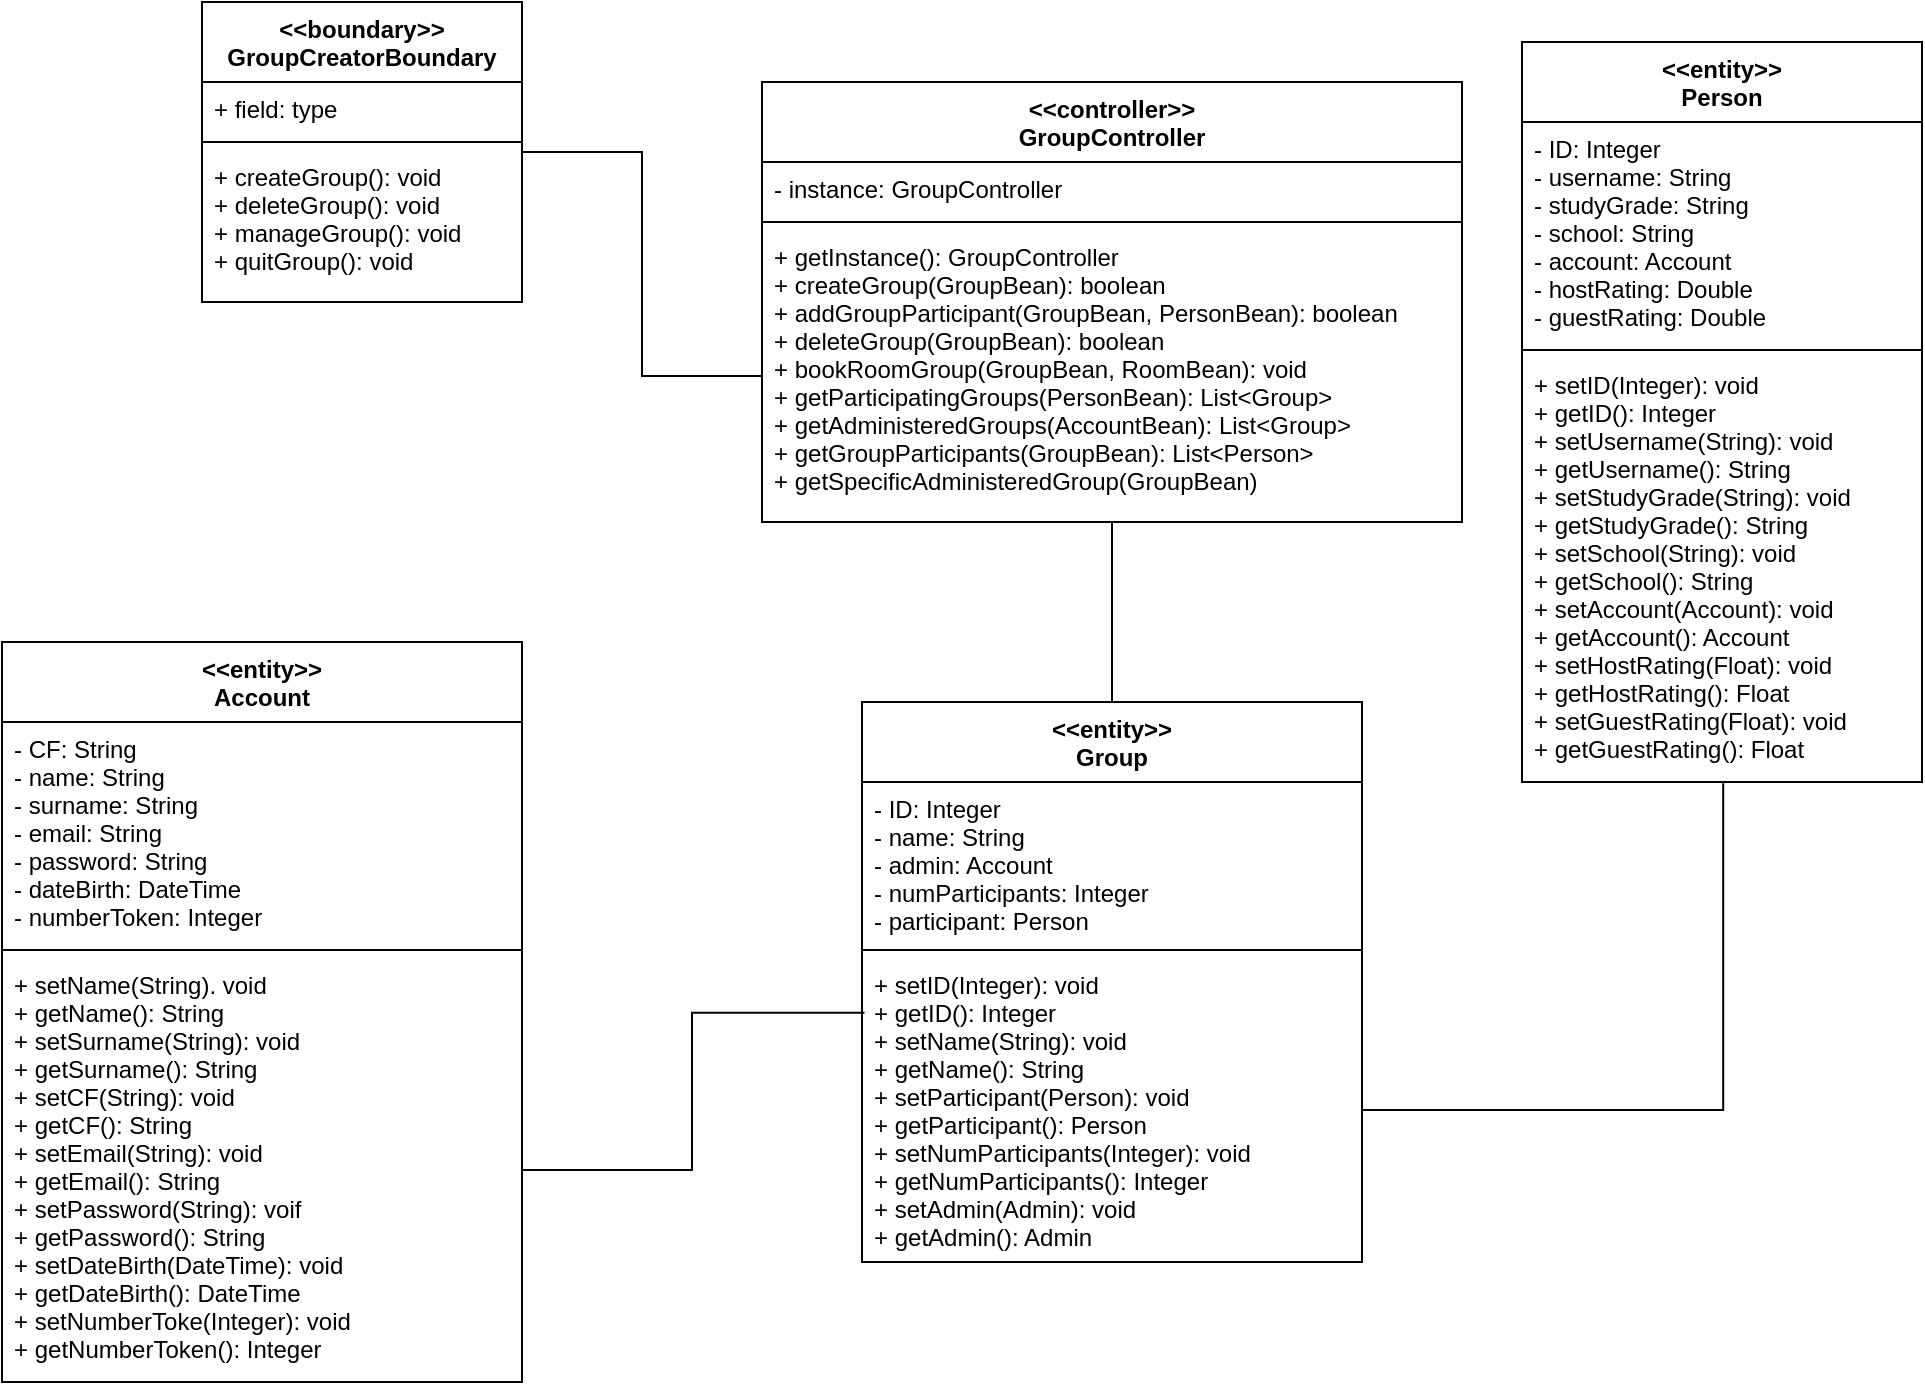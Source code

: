 <mxfile version="14.3.0" type="github">
  <diagram id="Dc7GeFzG-FcH2cuk2T8l" name="Page-1">
    <mxGraphModel dx="1019" dy="530" grid="1" gridSize="10" guides="1" tooltips="1" connect="1" arrows="1" fold="1" page="1" pageScale="1" pageWidth="1169" pageHeight="827" math="0" shadow="0">
      <root>
        <mxCell id="0" />
        <mxCell id="1" parent="0" />
        <mxCell id="KNe1kGgE7iX2gPEPeiJ8-18" style="edgeStyle=orthogonalEdgeStyle;rounded=0;orthogonalLoop=1;jettySize=auto;html=1;entryX=0;entryY=0.5;entryDx=0;entryDy=0;endArrow=none;endFill=0;" parent="1" source="VWFVPysKA0NNUxh5vGem-9" target="KNe1kGgE7iX2gPEPeiJ8-16" edge="1">
          <mxGeometry relative="1" as="geometry" />
        </mxCell>
        <mxCell id="VWFVPysKA0NNUxh5vGem-9" value="&lt;&lt;boundary&gt;&gt;&#xa;GroupCreatorBoundary" style="swimlane;fontStyle=1;align=center;verticalAlign=top;childLayout=stackLayout;horizontal=1;startSize=40;horizontalStack=0;resizeParent=1;resizeParentMax=0;resizeLast=0;collapsible=1;marginBottom=0;" parent="1" vertex="1">
          <mxGeometry x="120" y="40" width="160" height="150" as="geometry" />
        </mxCell>
        <mxCell id="VWFVPysKA0NNUxh5vGem-10" value="+ field: type" style="text;strokeColor=none;fillColor=none;align=left;verticalAlign=top;spacingLeft=4;spacingRight=4;overflow=hidden;rotatable=0;points=[[0,0.5],[1,0.5]];portConstraint=eastwest;" parent="VWFVPysKA0NNUxh5vGem-9" vertex="1">
          <mxGeometry y="40" width="160" height="26" as="geometry" />
        </mxCell>
        <mxCell id="VWFVPysKA0NNUxh5vGem-11" value="" style="line;strokeWidth=1;fillColor=none;align=left;verticalAlign=middle;spacingTop=-1;spacingLeft=3;spacingRight=3;rotatable=0;labelPosition=right;points=[];portConstraint=eastwest;" parent="VWFVPysKA0NNUxh5vGem-9" vertex="1">
          <mxGeometry y="66" width="160" height="8" as="geometry" />
        </mxCell>
        <mxCell id="VWFVPysKA0NNUxh5vGem-12" value="+ createGroup(): void&#xa;+ deleteGroup(): void&#xa;+ manageGroup(): void&#xa;+ quitGroup(): void" style="text;strokeColor=none;fillColor=none;align=left;verticalAlign=top;spacingLeft=4;spacingRight=4;overflow=hidden;rotatable=0;points=[[0,0.5],[1,0.5]];portConstraint=eastwest;" parent="VWFVPysKA0NNUxh5vGem-9" vertex="1">
          <mxGeometry y="74" width="160" height="76" as="geometry" />
        </mxCell>
        <mxCell id="rdVfTWeEJSaxkg9jLC8A-6" style="edgeStyle=orthogonalEdgeStyle;rounded=0;orthogonalLoop=1;jettySize=auto;html=1;exitX=0.503;exitY=1.003;exitDx=0;exitDy=0;endArrow=none;endFill=0;entryX=1;entryY=0.5;entryDx=0;entryDy=0;exitPerimeter=0;" parent="1" source="KNe1kGgE7iX2gPEPeiJ8-4" target="KNe1kGgE7iX2gPEPeiJ8-12" edge="1">
          <mxGeometry relative="1" as="geometry">
            <mxPoint x="880" y="440" as="sourcePoint" />
            <mxPoint x="710" y="559" as="targetPoint" />
          </mxGeometry>
        </mxCell>
        <mxCell id="W2uzoLhWWSiFI7DyZBiJ-17" style="edgeStyle=orthogonalEdgeStyle;rounded=0;orthogonalLoop=1;jettySize=auto;html=1;entryX=0.005;entryY=0.18;entryDx=0;entryDy=0;entryPerimeter=0;endArrow=none;endFill=0;" parent="1" source="KNe1kGgE7iX2gPEPeiJ8-8" target="KNe1kGgE7iX2gPEPeiJ8-12" edge="1">
          <mxGeometry relative="1" as="geometry">
            <mxPoint x="330" y="624.0" as="sourcePoint" />
            <mxPoint x="460.5" y="542.074" as="targetPoint" />
          </mxGeometry>
        </mxCell>
        <mxCell id="KNe1kGgE7iX2gPEPeiJ8-1" value="&lt;&lt;entity&gt;&gt;&#xa;Person" style="swimlane;fontStyle=1;align=center;verticalAlign=top;childLayout=stackLayout;horizontal=1;startSize=40;horizontalStack=0;resizeParent=1;resizeParentMax=0;resizeLast=0;collapsible=1;marginBottom=0;" parent="1" vertex="1">
          <mxGeometry x="780" y="60" width="200" height="370" as="geometry" />
        </mxCell>
        <mxCell id="KNe1kGgE7iX2gPEPeiJ8-2" value="- ID: Integer&#xa;- username: String&#xa;- studyGrade: String&#xa;- school: String&#xa;- account: Account&#xa;- hostRating: Double&#xa;- guestRating: Double" style="text;strokeColor=none;fillColor=none;align=left;verticalAlign=top;spacingLeft=4;spacingRight=4;overflow=hidden;rotatable=0;points=[[0,0.5],[1,0.5]];portConstraint=eastwest;" parent="KNe1kGgE7iX2gPEPeiJ8-1" vertex="1">
          <mxGeometry y="40" width="200" height="110" as="geometry" />
        </mxCell>
        <mxCell id="KNe1kGgE7iX2gPEPeiJ8-3" value="" style="line;strokeWidth=1;fillColor=none;align=left;verticalAlign=middle;spacingTop=-1;spacingLeft=3;spacingRight=3;rotatable=0;labelPosition=right;points=[];portConstraint=eastwest;" parent="KNe1kGgE7iX2gPEPeiJ8-1" vertex="1">
          <mxGeometry y="150" width="200" height="8" as="geometry" />
        </mxCell>
        <mxCell id="KNe1kGgE7iX2gPEPeiJ8-4" value="+ setID(Integer): void&#xa;+ getID(): Integer&#xa;+ setUsername(String): void&#xa;+ getUsername(): String&#xa;+ setStudyGrade(String): void&#xa;+ getStudyGrade(): String&#xa;+ setSchool(String): void&#xa;+ getSchool(): String&#xa;+ setAccount(Account): void&#xa;+ getAccount(): Account&#xa;+ setHostRating(Float): void&#xa;+ getHostRating(): Float&#xa;+ setGuestRating(Float): void&#xa;+ getGuestRating(): Float" style="text;strokeColor=none;fillColor=none;align=left;verticalAlign=top;spacingLeft=4;spacingRight=4;overflow=hidden;rotatable=0;points=[[0,0.5],[1,0.5]];portConstraint=eastwest;" parent="KNe1kGgE7iX2gPEPeiJ8-1" vertex="1">
          <mxGeometry y="158" width="200" height="212" as="geometry" />
        </mxCell>
        <mxCell id="KNe1kGgE7iX2gPEPeiJ8-5" value="&lt;&lt;entity&gt;&gt;&#xa;Account" style="swimlane;fontStyle=1;align=center;verticalAlign=top;childLayout=stackLayout;horizontal=1;startSize=40;horizontalStack=0;resizeParent=1;resizeParentMax=0;resizeLast=0;collapsible=1;marginBottom=0;" parent="1" vertex="1">
          <mxGeometry x="20" y="360" width="260" height="370" as="geometry" />
        </mxCell>
        <mxCell id="KNe1kGgE7iX2gPEPeiJ8-6" value="- CF: String&#xa;- name: String&#xa;- surname: String&#xa;- email: String&#xa;- password: String&#xa;- dateBirth: DateTime&#xa;- numberToken: Integer&#xa;" style="text;strokeColor=none;fillColor=none;align=left;verticalAlign=top;spacingLeft=4;spacingRight=4;overflow=hidden;rotatable=0;points=[[0,0.5],[1,0.5]];portConstraint=eastwest;" parent="KNe1kGgE7iX2gPEPeiJ8-5" vertex="1">
          <mxGeometry y="40" width="260" height="110" as="geometry" />
        </mxCell>
        <mxCell id="KNe1kGgE7iX2gPEPeiJ8-7" value="" style="line;strokeWidth=1;fillColor=none;align=left;verticalAlign=middle;spacingTop=-1;spacingLeft=3;spacingRight=3;rotatable=0;labelPosition=right;points=[];portConstraint=eastwest;" parent="KNe1kGgE7iX2gPEPeiJ8-5" vertex="1">
          <mxGeometry y="150" width="260" height="8" as="geometry" />
        </mxCell>
        <mxCell id="KNe1kGgE7iX2gPEPeiJ8-8" value="+ setName(String). void&#xa;+ getName(): String&#xa;+ setSurname(String): void&#xa;+ getSurname(): String&#xa;+ setCF(String): void&#xa;+ getCF(): String&#xa;+ setEmail(String): void&#xa;+ getEmail(): String&#xa;+ setPassword(String): voif&#xa;+ getPassword(): String&#xa;+ setDateBirth(DateTime): void&#xa;+ getDateBirth(): DateTime&#xa;+ setNumberToke(Integer): void&#xa;+ getNumberToken(): Integer" style="text;strokeColor=none;fillColor=none;align=left;verticalAlign=top;spacingLeft=4;spacingRight=4;overflow=hidden;rotatable=0;points=[[0,0.5],[1,0.5]];portConstraint=eastwest;" parent="KNe1kGgE7iX2gPEPeiJ8-5" vertex="1">
          <mxGeometry y="158" width="260" height="212" as="geometry" />
        </mxCell>
        <mxCell id="KNe1kGgE7iX2gPEPeiJ8-9" value="&lt;&lt;entity&gt;&gt;&#xa;Group" style="swimlane;fontStyle=1;align=center;verticalAlign=top;childLayout=stackLayout;horizontal=1;startSize=40;horizontalStack=0;resizeParent=1;resizeParentMax=0;resizeLast=0;collapsible=1;marginBottom=0;" parent="1" vertex="1">
          <mxGeometry x="450" y="390" width="250" height="280" as="geometry" />
        </mxCell>
        <mxCell id="KNe1kGgE7iX2gPEPeiJ8-10" value="- ID: Integer&#xa;- name: String&#xa;- admin: Account&#xa;- numParticipants: Integer&#xa;- participant: Person&#xa;" style="text;strokeColor=none;fillColor=none;align=left;verticalAlign=top;spacingLeft=4;spacingRight=4;overflow=hidden;rotatable=0;points=[[0,0.5],[1,0.5]];portConstraint=eastwest;" parent="KNe1kGgE7iX2gPEPeiJ8-9" vertex="1">
          <mxGeometry y="40" width="250" height="80" as="geometry" />
        </mxCell>
        <mxCell id="KNe1kGgE7iX2gPEPeiJ8-11" value="" style="line;strokeWidth=1;fillColor=none;align=left;verticalAlign=middle;spacingTop=-1;spacingLeft=3;spacingRight=3;rotatable=0;labelPosition=right;points=[];portConstraint=eastwest;" parent="KNe1kGgE7iX2gPEPeiJ8-9" vertex="1">
          <mxGeometry y="120" width="250" height="8" as="geometry" />
        </mxCell>
        <mxCell id="KNe1kGgE7iX2gPEPeiJ8-12" value="+ setID(Integer): void&#xa;+ getID(): Integer&#xa;+ setName(String): void&#xa;+ getName(): String&#xa;+ setParticipant(Person): void&#xa;+ getParticipant(): Person&#xa;+ setNumParticipants(Integer): void&#xa;+ getNumParticipants(): Integer&#xa;+ setAdmin(Admin): void&#xa;+ getAdmin(): Admin" style="text;strokeColor=none;fillColor=none;align=left;verticalAlign=top;spacingLeft=4;spacingRight=4;overflow=hidden;rotatable=0;points=[[0,0.5],[1,0.5]];portConstraint=eastwest;" parent="KNe1kGgE7iX2gPEPeiJ8-9" vertex="1">
          <mxGeometry y="128" width="250" height="152" as="geometry" />
        </mxCell>
        <mxCell id="KNe1kGgE7iX2gPEPeiJ8-17" style="edgeStyle=orthogonalEdgeStyle;rounded=0;orthogonalLoop=1;jettySize=auto;html=1;entryX=0.5;entryY=0;entryDx=0;entryDy=0;endArrow=none;endFill=0;" parent="1" source="KNe1kGgE7iX2gPEPeiJ8-13" target="KNe1kGgE7iX2gPEPeiJ8-9" edge="1">
          <mxGeometry relative="1" as="geometry" />
        </mxCell>
        <mxCell id="KNe1kGgE7iX2gPEPeiJ8-13" value="&lt;&lt;controller&gt;&gt;&#xa;GroupController" style="swimlane;fontStyle=1;align=center;verticalAlign=top;childLayout=stackLayout;horizontal=1;startSize=40;horizontalStack=0;resizeParent=1;resizeParentMax=0;resizeLast=0;collapsible=1;marginBottom=0;" parent="1" vertex="1">
          <mxGeometry x="400" y="80" width="350" height="220" as="geometry" />
        </mxCell>
        <mxCell id="KNe1kGgE7iX2gPEPeiJ8-14" value="- instance: GroupController" style="text;strokeColor=none;fillColor=none;align=left;verticalAlign=top;spacingLeft=4;spacingRight=4;overflow=hidden;rotatable=0;points=[[0,0.5],[1,0.5]];portConstraint=eastwest;" parent="KNe1kGgE7iX2gPEPeiJ8-13" vertex="1">
          <mxGeometry y="40" width="350" height="26" as="geometry" />
        </mxCell>
        <mxCell id="KNe1kGgE7iX2gPEPeiJ8-15" value="" style="line;strokeWidth=1;fillColor=none;align=left;verticalAlign=middle;spacingTop=-1;spacingLeft=3;spacingRight=3;rotatable=0;labelPosition=right;points=[];portConstraint=eastwest;" parent="KNe1kGgE7iX2gPEPeiJ8-13" vertex="1">
          <mxGeometry y="66" width="350" height="8" as="geometry" />
        </mxCell>
        <mxCell id="KNe1kGgE7iX2gPEPeiJ8-16" value="+ getInstance(): GroupController&#xa;+ createGroup(GroupBean): boolean&#xa;+ addGroupParticipant(GroupBean, PersonBean): boolean&#xa;+ deleteGroup(GroupBean): boolean&#xa;+ bookRoomGroup(GroupBean, RoomBean): void&#xa;+ getParticipatingGroups(PersonBean): List&lt;Group&gt;&#xa;+ getAdministeredGroups(AccountBean): List&lt;Group&gt;&#xa;+ getGroupParticipants(GroupBean): List&lt;Person&gt;&#xa;+ getSpecificAdministeredGroup(GroupBean)" style="text;strokeColor=none;fillColor=none;align=left;verticalAlign=top;spacingLeft=4;spacingRight=4;overflow=hidden;rotatable=0;points=[[0,0.5],[1,0.5]];portConstraint=eastwest;" parent="KNe1kGgE7iX2gPEPeiJ8-13" vertex="1">
          <mxGeometry y="74" width="350" height="146" as="geometry" />
        </mxCell>
      </root>
    </mxGraphModel>
  </diagram>
</mxfile>
